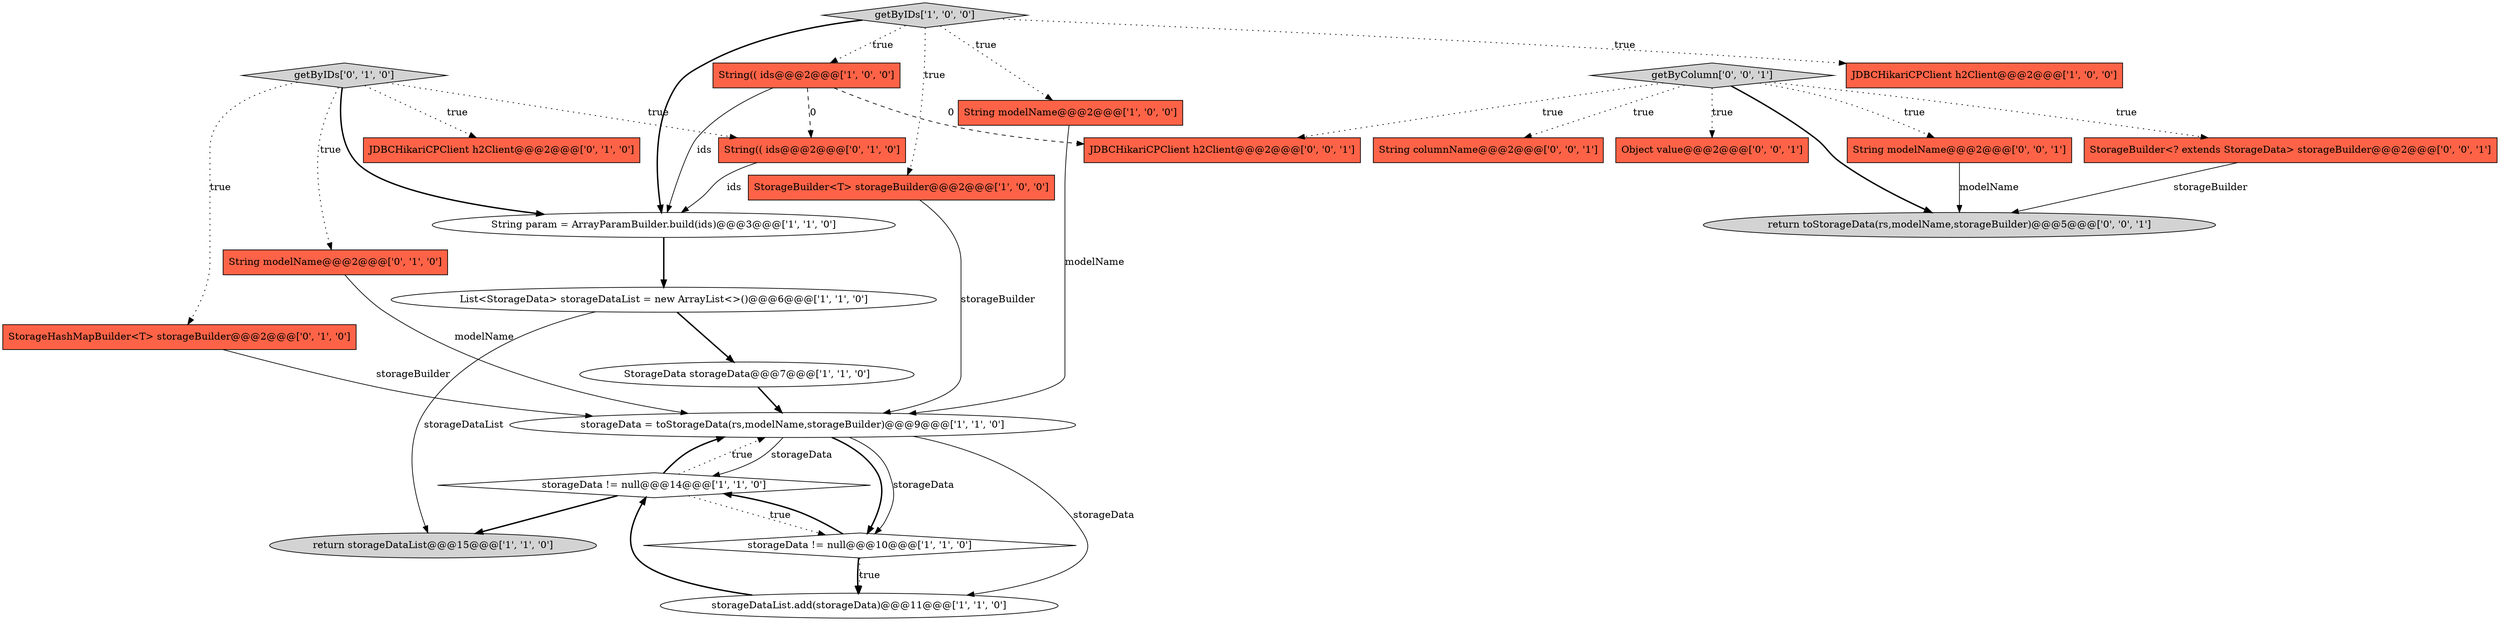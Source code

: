 digraph {
4 [style = filled, label = "String param = ArrayParamBuilder.build(ids)@@@3@@@['1', '1', '0']", fillcolor = white, shape = ellipse image = "AAA0AAABBB1BBB"];
12 [style = filled, label = "storageData != null@@@14@@@['1', '1', '0']", fillcolor = white, shape = diamond image = "AAA0AAABBB1BBB"];
20 [style = filled, label = "return toStorageData(rs,modelName,storageBuilder)@@@5@@@['0', '0', '1']", fillcolor = lightgray, shape = ellipse image = "AAA0AAABBB3BBB"];
1 [style = filled, label = "String modelName@@@2@@@['1', '0', '0']", fillcolor = tomato, shape = box image = "AAA0AAABBB1BBB"];
7 [style = filled, label = "getByIDs['1', '0', '0']", fillcolor = lightgray, shape = diamond image = "AAA0AAABBB1BBB"];
11 [style = filled, label = "StorageData storageData@@@7@@@['1', '1', '0']", fillcolor = white, shape = ellipse image = "AAA0AAABBB1BBB"];
17 [style = filled, label = "getByIDs['0', '1', '0']", fillcolor = lightgray, shape = diamond image = "AAA0AAABBB2BBB"];
10 [style = filled, label = "String(( ids@@@2@@@['1', '0', '0']", fillcolor = tomato, shape = box image = "AAA1AAABBB1BBB"];
5 [style = filled, label = "List<StorageData> storageDataList = new ArrayList<>()@@@6@@@['1', '1', '0']", fillcolor = white, shape = ellipse image = "AAA0AAABBB1BBB"];
9 [style = filled, label = "return storageDataList@@@15@@@['1', '1', '0']", fillcolor = lightgray, shape = ellipse image = "AAA0AAABBB1BBB"];
18 [style = filled, label = "String columnName@@@2@@@['0', '0', '1']", fillcolor = tomato, shape = box image = "AAA0AAABBB3BBB"];
8 [style = filled, label = "JDBCHikariCPClient h2Client@@@2@@@['1', '0', '0']", fillcolor = tomato, shape = box image = "AAA0AAABBB1BBB"];
6 [style = filled, label = "storageData != null@@@10@@@['1', '1', '0']", fillcolor = white, shape = diamond image = "AAA0AAABBB1BBB"];
19 [style = filled, label = "StorageBuilder<? extends StorageData> storageBuilder@@@2@@@['0', '0', '1']", fillcolor = tomato, shape = box image = "AAA0AAABBB3BBB"];
23 [style = filled, label = "getByColumn['0', '0', '1']", fillcolor = lightgray, shape = diamond image = "AAA0AAABBB3BBB"];
24 [style = filled, label = "JDBCHikariCPClient h2Client@@@2@@@['0', '0', '1']", fillcolor = tomato, shape = box image = "AAA0AAABBB3BBB"];
14 [style = filled, label = "String modelName@@@2@@@['0', '1', '0']", fillcolor = tomato, shape = box image = "AAA0AAABBB2BBB"];
21 [style = filled, label = "String modelName@@@2@@@['0', '0', '1']", fillcolor = tomato, shape = box image = "AAA0AAABBB3BBB"];
22 [style = filled, label = "Object value@@@2@@@['0', '0', '1']", fillcolor = tomato, shape = box image = "AAA0AAABBB3BBB"];
13 [style = filled, label = "JDBCHikariCPClient h2Client@@@2@@@['0', '1', '0']", fillcolor = tomato, shape = box image = "AAA0AAABBB2BBB"];
16 [style = filled, label = "String(( ids@@@2@@@['0', '1', '0']", fillcolor = tomato, shape = box image = "AAA1AAABBB2BBB"];
0 [style = filled, label = "storageData = toStorageData(rs,modelName,storageBuilder)@@@9@@@['1', '1', '0']", fillcolor = white, shape = ellipse image = "AAA0AAABBB1BBB"];
2 [style = filled, label = "StorageBuilder<T> storageBuilder@@@2@@@['1', '0', '0']", fillcolor = tomato, shape = box image = "AAA0AAABBB1BBB"];
15 [style = filled, label = "StorageHashMapBuilder<T> storageBuilder@@@2@@@['0', '1', '0']", fillcolor = tomato, shape = box image = "AAA0AAABBB2BBB"];
3 [style = filled, label = "storageDataList.add(storageData)@@@11@@@['1', '1', '0']", fillcolor = white, shape = ellipse image = "AAA0AAABBB1BBB"];
6->3 [style = bold, label=""];
1->0 [style = solid, label="modelName"];
7->2 [style = dotted, label="true"];
23->20 [style = bold, label=""];
7->10 [style = dotted, label="true"];
23->22 [style = dotted, label="true"];
0->6 [style = bold, label=""];
0->6 [style = solid, label="storageData"];
10->4 [style = solid, label="ids"];
23->21 [style = dotted, label="true"];
17->14 [style = dotted, label="true"];
7->4 [style = bold, label=""];
3->12 [style = bold, label=""];
23->19 [style = dotted, label="true"];
12->9 [style = bold, label=""];
12->0 [style = bold, label=""];
17->16 [style = dotted, label="true"];
14->0 [style = solid, label="modelName"];
21->20 [style = solid, label="modelName"];
11->0 [style = bold, label=""];
16->4 [style = solid, label="ids"];
17->15 [style = dotted, label="true"];
23->18 [style = dotted, label="true"];
12->6 [style = dotted, label="true"];
15->0 [style = solid, label="storageBuilder"];
12->0 [style = dotted, label="true"];
2->0 [style = solid, label="storageBuilder"];
0->3 [style = solid, label="storageData"];
0->12 [style = solid, label="storageData"];
5->11 [style = bold, label=""];
10->16 [style = dashed, label="0"];
6->3 [style = dotted, label="true"];
7->1 [style = dotted, label="true"];
19->20 [style = solid, label="storageBuilder"];
7->8 [style = dotted, label="true"];
17->13 [style = dotted, label="true"];
5->9 [style = solid, label="storageDataList"];
4->5 [style = bold, label=""];
23->24 [style = dotted, label="true"];
17->4 [style = bold, label=""];
10->24 [style = dashed, label="0"];
6->12 [style = bold, label=""];
}
